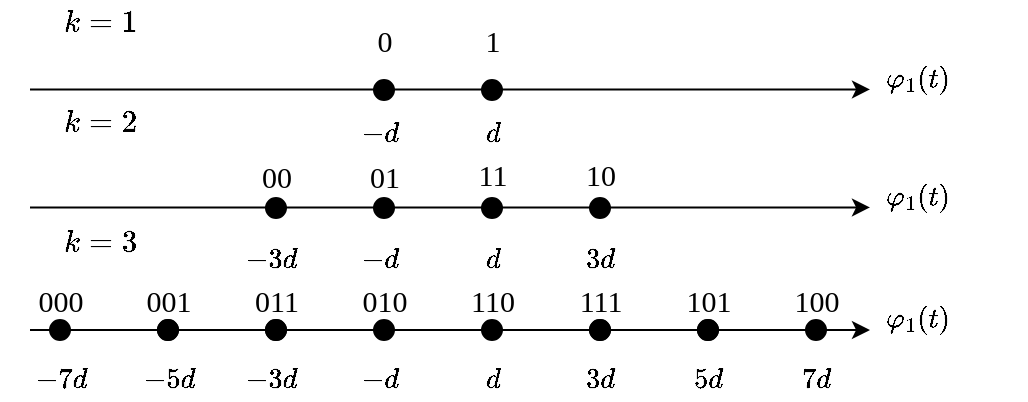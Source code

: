 <mxfile version="13.10.5" type="device"><diagram id="dFEwV8JD6kFfwQdWrayX" name="Page-1"><mxGraphModel dx="870" dy="530" grid="1" gridSize="10" guides="1" tooltips="1" connect="1" arrows="1" fold="1" page="1" pageScale="1" pageWidth="827" pageHeight="1169" math="1" shadow="0"><root><mxCell id="0"/><mxCell id="1" parent="0"/><mxCell id="QhbTeMRfmrChW-vgwkL6-1" value="" style="ellipse;whiteSpace=wrap;html=1;aspect=fixed;fillColor=#000000;" vertex="1" parent="1"><mxGeometry x="382" y="280" width="10" height="10" as="geometry"/></mxCell><mxCell id="QhbTeMRfmrChW-vgwkL6-2" value="" style="ellipse;whiteSpace=wrap;html=1;aspect=fixed;fillColor=#000000;" vertex="1" parent="1"><mxGeometry x="436" y="280" width="10" height="10" as="geometry"/></mxCell><mxCell id="QhbTeMRfmrChW-vgwkL6-3" value="" style="ellipse;whiteSpace=wrap;html=1;aspect=fixed;fillColor=#000000;" vertex="1" parent="1"><mxGeometry x="382" y="339" width="10" height="10" as="geometry"/></mxCell><mxCell id="QhbTeMRfmrChW-vgwkL6-4" value="" style="ellipse;whiteSpace=wrap;html=1;aspect=fixed;fillColor=#000000;" vertex="1" parent="1"><mxGeometry x="490" y="339" width="10" height="10" as="geometry"/></mxCell><mxCell id="QhbTeMRfmrChW-vgwkL6-5" value="" style="ellipse;whiteSpace=wrap;html=1;aspect=fixed;fillColor=#000000;" vertex="1" parent="1"><mxGeometry x="436" y="339" width="10" height="10" as="geometry"/></mxCell><mxCell id="QhbTeMRfmrChW-vgwkL6-6" value="" style="ellipse;whiteSpace=wrap;html=1;aspect=fixed;fillColor=#000000;" vertex="1" parent="1"><mxGeometry x="328" y="339" width="10" height="10" as="geometry"/></mxCell><mxCell id="QhbTeMRfmrChW-vgwkL6-7" value="" style="endArrow=classic;html=1;" edge="1" parent="1"><mxGeometry width="50" height="50" relative="1" as="geometry"><mxPoint x="210" y="405" as="sourcePoint"/><mxPoint x="630" y="405" as="targetPoint"/></mxGeometry></mxCell><mxCell id="QhbTeMRfmrChW-vgwkL6-8" value="" style="ellipse;whiteSpace=wrap;html=1;aspect=fixed;fillColor=#000000;" vertex="1" parent="1"><mxGeometry x="382" y="400" width="10" height="10" as="geometry"/></mxCell><mxCell id="QhbTeMRfmrChW-vgwkL6-9" value="" style="ellipse;whiteSpace=wrap;html=1;aspect=fixed;fillColor=#000000;" vertex="1" parent="1"><mxGeometry x="490" y="400" width="10" height="10" as="geometry"/></mxCell><mxCell id="QhbTeMRfmrChW-vgwkL6-10" value="" style="ellipse;whiteSpace=wrap;html=1;aspect=fixed;fillColor=#000000;" vertex="1" parent="1"><mxGeometry x="436" y="400" width="10" height="10" as="geometry"/></mxCell><mxCell id="QhbTeMRfmrChW-vgwkL6-11" value="" style="ellipse;whiteSpace=wrap;html=1;aspect=fixed;fillColor=#000000;" vertex="1" parent="1"><mxGeometry x="328" y="400" width="10" height="10" as="geometry"/></mxCell><mxCell id="QhbTeMRfmrChW-vgwkL6-12" value="$$-d$$" style="text;html=1;align=center;verticalAlign=middle;resizable=1;points=[];autosize=1;" vertex="1" parent="1"><mxGeometry x="360" y="297" width="50" height="20" as="geometry"/></mxCell><mxCell id="QhbTeMRfmrChW-vgwkL6-13" value="$$d$$" style="text;html=1;align=center;verticalAlign=middle;resizable=1;points=[];autosize=1;" vertex="1" parent="1"><mxGeometry x="416" y="297" width="50" height="20" as="geometry"/></mxCell><mxCell id="QhbTeMRfmrChW-vgwkL6-14" value="$$-3d$$" style="text;html=1;align=center;verticalAlign=middle;resizable=1;points=[];autosize=1;" vertex="1" parent="1"><mxGeometry x="300" y="360" width="60" height="20" as="geometry"/></mxCell><mxCell id="QhbTeMRfmrChW-vgwkL6-15" value="$$-d$$" style="text;html=1;align=center;verticalAlign=middle;resizable=1;points=[];autosize=1;" vertex="1" parent="1"><mxGeometry x="360" y="360" width="50" height="20" as="geometry"/></mxCell><mxCell id="QhbTeMRfmrChW-vgwkL6-16" value="$$d$$" style="text;html=1;align=center;verticalAlign=middle;resizable=1;points=[];autosize=1;" vertex="1" parent="1"><mxGeometry x="416" y="360" width="50" height="20" as="geometry"/></mxCell><mxCell id="QhbTeMRfmrChW-vgwkL6-17" value="$$3d$$" style="text;html=1;align=center;verticalAlign=middle;resizable=1;points=[];autosize=1;" vertex="1" parent="1"><mxGeometry x="465" y="360" width="60" height="20" as="geometry"/></mxCell><mxCell id="QhbTeMRfmrChW-vgwkL6-18" value="$$3d$$" style="text;html=1;align=center;verticalAlign=middle;resizable=1;points=[];autosize=1;" vertex="1" parent="1"><mxGeometry x="465" y="420" width="60" height="20" as="geometry"/></mxCell><mxCell id="QhbTeMRfmrChW-vgwkL6-19" value="$$d$$" style="text;html=1;align=center;verticalAlign=middle;resizable=1;points=[];autosize=1;" vertex="1" parent="1"><mxGeometry x="416" y="420" width="50" height="20" as="geometry"/></mxCell><mxCell id="QhbTeMRfmrChW-vgwkL6-20" value="$$-d$$" style="text;html=1;align=center;verticalAlign=middle;resizable=1;points=[];autosize=1;" vertex="1" parent="1"><mxGeometry x="360" y="420" width="50" height="20" as="geometry"/></mxCell><mxCell id="QhbTeMRfmrChW-vgwkL6-21" value="$$-3d$$" style="text;html=1;align=center;verticalAlign=middle;resizable=1;points=[];autosize=1;" vertex="1" parent="1"><mxGeometry x="300" y="420" width="60" height="20" as="geometry"/></mxCell><mxCell id="QhbTeMRfmrChW-vgwkL6-22" value="" style="ellipse;whiteSpace=wrap;html=1;aspect=fixed;fillColor=#000000;" vertex="1" parent="1"><mxGeometry x="490" y="400" width="10" height="10" as="geometry"/></mxCell><mxCell id="QhbTeMRfmrChW-vgwkL6-23" value="" style="ellipse;whiteSpace=wrap;html=1;aspect=fixed;fillColor=#000000;" vertex="1" parent="1"><mxGeometry x="544" y="400" width="10" height="10" as="geometry"/></mxCell><mxCell id="QhbTeMRfmrChW-vgwkL6-24" value="" style="ellipse;whiteSpace=wrap;html=1;aspect=fixed;fillColor=#000000;" vertex="1" parent="1"><mxGeometry x="274" y="400" width="10" height="10" as="geometry"/></mxCell><mxCell id="QhbTeMRfmrChW-vgwkL6-25" value="" style="ellipse;whiteSpace=wrap;html=1;aspect=fixed;fillColor=#000000;" vertex="1" parent="1"><mxGeometry x="328" y="400" width="10" height="10" as="geometry"/></mxCell><mxCell id="QhbTeMRfmrChW-vgwkL6-26" value="" style="ellipse;whiteSpace=wrap;html=1;aspect=fixed;fillColor=#000000;" vertex="1" parent="1"><mxGeometry x="220" y="400" width="10" height="10" as="geometry"/></mxCell><mxCell id="QhbTeMRfmrChW-vgwkL6-27" value="" style="ellipse;whiteSpace=wrap;html=1;aspect=fixed;fillColor=#000000;" vertex="1" parent="1"><mxGeometry x="274" y="400" width="10" height="10" as="geometry"/></mxCell><mxCell id="QhbTeMRfmrChW-vgwkL6-28" value="" style="ellipse;whiteSpace=wrap;html=1;aspect=fixed;fillColor=#000000;" vertex="1" parent="1"><mxGeometry x="544" y="400" width="10" height="10" as="geometry"/></mxCell><mxCell id="QhbTeMRfmrChW-vgwkL6-29" value="" style="ellipse;whiteSpace=wrap;html=1;aspect=fixed;fillColor=#000000;" vertex="1" parent="1"><mxGeometry x="598" y="400" width="10" height="10" as="geometry"/></mxCell><mxCell id="QhbTeMRfmrChW-vgwkL6-30" value="" style="endArrow=classic;html=1;" edge="1" parent="1"><mxGeometry width="50" height="50" relative="1" as="geometry"><mxPoint x="210" y="343.71" as="sourcePoint"/><mxPoint x="630" y="343.71" as="targetPoint"/></mxGeometry></mxCell><mxCell id="QhbTeMRfmrChW-vgwkL6-31" value="" style="endArrow=classic;html=1;" edge="1" parent="1"><mxGeometry width="50" height="50" relative="1" as="geometry"><mxPoint x="210" y="284.71" as="sourcePoint"/><mxPoint x="630" y="284.71" as="targetPoint"/></mxGeometry></mxCell><mxCell id="QhbTeMRfmrChW-vgwkL6-33" value="$$\varphi_{1}(t)$$" style="text;html=1;align=center;verticalAlign=middle;resizable=0;points=[];autosize=1;" vertex="1" parent="1"><mxGeometry x="598" y="270" width="110" height="20" as="geometry"/></mxCell><mxCell id="QhbTeMRfmrChW-vgwkL6-34" value="$$\varphi_{1}(t)$$" style="text;html=1;align=center;verticalAlign=middle;resizable=0;points=[];autosize=1;" vertex="1" parent="1"><mxGeometry x="598" y="329" width="110" height="20" as="geometry"/></mxCell><mxCell id="QhbTeMRfmrChW-vgwkL6-35" value="$$\varphi_{1}(t)$$" style="text;html=1;align=center;verticalAlign=middle;resizable=0;points=[];autosize=1;" vertex="1" parent="1"><mxGeometry x="598" y="390" width="110" height="20" as="geometry"/></mxCell><mxCell id="QhbTeMRfmrChW-vgwkL6-38" value="$$5d$$" style="text;html=1;align=center;verticalAlign=middle;resizable=1;points=[];autosize=1;" vertex="1" parent="1"><mxGeometry x="519" y="420" width="60" height="20" as="geometry"/></mxCell><mxCell id="QhbTeMRfmrChW-vgwkL6-39" value="$$7d$$" style="text;html=1;align=center;verticalAlign=middle;resizable=1;points=[];autosize=1;" vertex="1" parent="1"><mxGeometry x="573" y="420" width="60" height="20" as="geometry"/></mxCell><mxCell id="QhbTeMRfmrChW-vgwkL6-40" value="$$-7d$$" style="text;html=1;align=center;verticalAlign=middle;resizable=1;points=[];autosize=1;" vertex="1" parent="1"><mxGeometry x="195" y="420" width="60" height="20" as="geometry"/></mxCell><mxCell id="QhbTeMRfmrChW-vgwkL6-41" value="$$-5d$$" style="text;html=1;align=center;verticalAlign=middle;resizable=1;points=[];autosize=1;" vertex="1" parent="1"><mxGeometry x="249" y="420" width="60" height="20" as="geometry"/></mxCell><mxCell id="QhbTeMRfmrChW-vgwkL6-42" value="0" style="text;html=1;align=center;verticalAlign=middle;resizable=0;points=[];autosize=1;fontFamily=Times New Roman;fontSize=15;" vertex="1" parent="1"><mxGeometry x="377" y="250" width="20" height="20" as="geometry"/></mxCell><mxCell id="QhbTeMRfmrChW-vgwkL6-43" value="1" style="text;html=1;align=center;verticalAlign=middle;resizable=0;points=[];autosize=1;fontFamily=Times New Roman;fontSize=15;" vertex="1" parent="1"><mxGeometry x="431" y="250" width="20" height="20" as="geometry"/></mxCell><mxCell id="QhbTeMRfmrChW-vgwkL6-44" value="00" style="text;html=1;align=center;verticalAlign=middle;resizable=0;points=[];autosize=1;fontFamily=Times New Roman;fontSize=15;" vertex="1" parent="1"><mxGeometry x="318" y="318" width="30" height="20" as="geometry"/></mxCell><mxCell id="QhbTeMRfmrChW-vgwkL6-45" value="01" style="text;html=1;align=center;verticalAlign=middle;resizable=0;points=[];autosize=1;fontFamily=Times New Roman;fontSize=15;" vertex="1" parent="1"><mxGeometry x="372" y="318" width="30" height="20" as="geometry"/></mxCell><mxCell id="QhbTeMRfmrChW-vgwkL6-46" value="11" style="text;html=1;align=center;verticalAlign=middle;resizable=0;points=[];autosize=1;fontFamily=Times New Roman;fontSize=15;" vertex="1" parent="1"><mxGeometry x="426" y="317" width="30" height="20" as="geometry"/></mxCell><mxCell id="QhbTeMRfmrChW-vgwkL6-47" value="10" style="text;html=1;align=center;verticalAlign=middle;resizable=0;points=[];autosize=1;fontFamily=Times New Roman;fontSize=15;" vertex="1" parent="1"><mxGeometry x="480" y="317" width="30" height="20" as="geometry"/></mxCell><mxCell id="QhbTeMRfmrChW-vgwkL6-48" value="000" style="text;html=1;align=center;verticalAlign=middle;resizable=0;points=[];autosize=1;fontFamily=Times New Roman;fontSize=15;" vertex="1" parent="1"><mxGeometry x="205" y="380" width="40" height="20" as="geometry"/></mxCell><mxCell id="QhbTeMRfmrChW-vgwkL6-49" value="001" style="text;html=1;align=center;verticalAlign=middle;resizable=0;points=[];autosize=1;fontFamily=Times New Roman;fontSize=15;" vertex="1" parent="1"><mxGeometry x="259" y="380" width="40" height="20" as="geometry"/></mxCell><mxCell id="QhbTeMRfmrChW-vgwkL6-50" value="011" style="text;html=1;align=center;verticalAlign=middle;resizable=0;points=[];autosize=1;fontFamily=Times New Roman;fontSize=15;" vertex="1" parent="1"><mxGeometry x="313" y="380" width="40" height="20" as="geometry"/></mxCell><mxCell id="QhbTeMRfmrChW-vgwkL6-51" value="010" style="text;html=1;align=center;verticalAlign=middle;resizable=0;points=[];autosize=1;fontFamily=Times New Roman;fontSize=15;" vertex="1" parent="1"><mxGeometry x="367" y="380" width="40" height="20" as="geometry"/></mxCell><mxCell id="QhbTeMRfmrChW-vgwkL6-52" value="110" style="text;html=1;align=center;verticalAlign=middle;resizable=0;points=[];autosize=1;fontFamily=Times New Roman;fontSize=15;" vertex="1" parent="1"><mxGeometry x="421" y="380" width="40" height="20" as="geometry"/></mxCell><mxCell id="QhbTeMRfmrChW-vgwkL6-53" value="111" style="text;html=1;align=center;verticalAlign=middle;resizable=0;points=[];autosize=1;fontFamily=Times New Roman;fontSize=15;" vertex="1" parent="1"><mxGeometry x="475" y="380" width="40" height="20" as="geometry"/></mxCell><mxCell id="QhbTeMRfmrChW-vgwkL6-54" value="101" style="text;html=1;align=center;verticalAlign=middle;resizable=0;points=[];autosize=1;fontFamily=Times New Roman;fontSize=15;" vertex="1" parent="1"><mxGeometry x="529" y="380" width="40" height="20" as="geometry"/></mxCell><mxCell id="QhbTeMRfmrChW-vgwkL6-55" value="100" style="text;html=1;align=center;verticalAlign=middle;resizable=0;points=[];autosize=1;fontFamily=Times New Roman;fontSize=15;" vertex="1" parent="1"><mxGeometry x="583" y="380" width="40" height="20" as="geometry"/></mxCell><mxCell id="QhbTeMRfmrChW-vgwkL6-56" value="$$k = 1$$" style="text;html=1;align=center;verticalAlign=middle;resizable=0;points=[];autosize=1;fontSize=15;fontFamily=Times New Roman;" vertex="1" parent="1"><mxGeometry x="205" y="240" width="80" height="20" as="geometry"/></mxCell><mxCell id="QhbTeMRfmrChW-vgwkL6-57" value="$$k = 2$$" style="text;html=1;align=center;verticalAlign=middle;resizable=0;points=[];autosize=1;fontSize=15;fontFamily=Times New Roman;" vertex="1" parent="1"><mxGeometry x="205" y="290" width="80" height="20" as="geometry"/></mxCell><mxCell id="QhbTeMRfmrChW-vgwkL6-58" value="$$k = 3$$" style="text;html=1;align=center;verticalAlign=middle;resizable=0;points=[];autosize=1;fontSize=15;fontFamily=Times New Roman;" vertex="1" parent="1"><mxGeometry x="205" y="350" width="80" height="20" as="geometry"/></mxCell></root></mxGraphModel></diagram></mxfile>